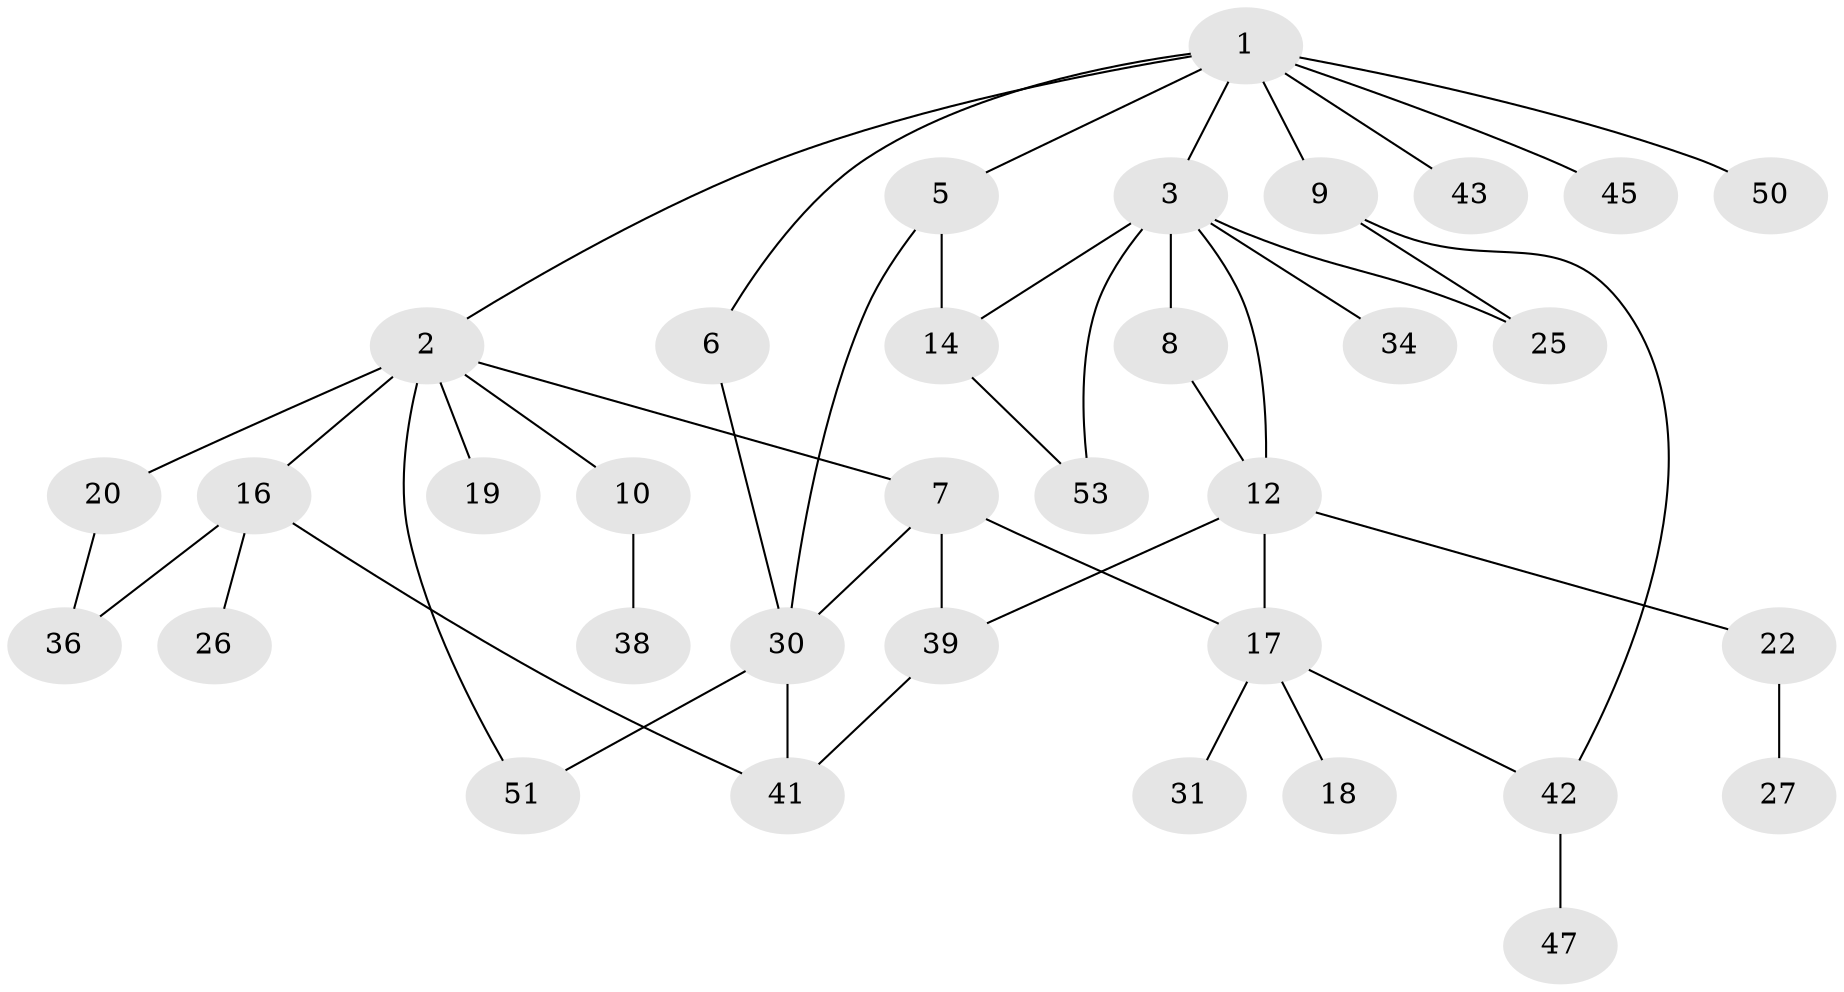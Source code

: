 // Generated by graph-tools (version 1.1) at 2025/23/03/03/25 07:23:31]
// undirected, 34 vertices, 46 edges
graph export_dot {
graph [start="1"]
  node [color=gray90,style=filled];
  1 [super="+11"];
  2 [super="+4"];
  3 [super="+15"];
  5 [super="+13"];
  6 [super="+35"];
  7;
  8;
  9 [super="+49"];
  10 [super="+21"];
  12 [super="+28"];
  14 [super="+29"];
  16 [super="+24"];
  17 [super="+23"];
  18 [super="+44"];
  19;
  20 [super="+40"];
  22 [super="+33"];
  25 [super="+32"];
  26;
  27;
  30 [super="+37"];
  31;
  34;
  36;
  38;
  39 [super="+48"];
  41 [super="+46"];
  42 [super="+52"];
  43;
  45;
  47;
  50;
  51;
  53;
  1 -- 2;
  1 -- 3;
  1 -- 5;
  1 -- 6;
  1 -- 9;
  1 -- 50;
  1 -- 43;
  1 -- 45;
  2 -- 7;
  2 -- 16 [weight=2];
  2 -- 20;
  2 -- 10;
  2 -- 19;
  2 -- 51;
  3 -- 8;
  3 -- 14;
  3 -- 34;
  3 -- 53;
  3 -- 12;
  3 -- 25;
  5 -- 30;
  5 -- 14;
  6 -- 30;
  7 -- 17;
  7 -- 39;
  7 -- 30;
  8 -- 12;
  9 -- 42;
  9 -- 25;
  10 -- 38;
  12 -- 22;
  12 -- 17;
  12 -- 39;
  14 -- 53;
  16 -- 36;
  16 -- 26;
  16 -- 41;
  17 -- 18;
  17 -- 31;
  17 -- 42;
  20 -- 36;
  22 -- 27;
  30 -- 41;
  30 -- 51;
  39 -- 41;
  42 -- 47;
}
